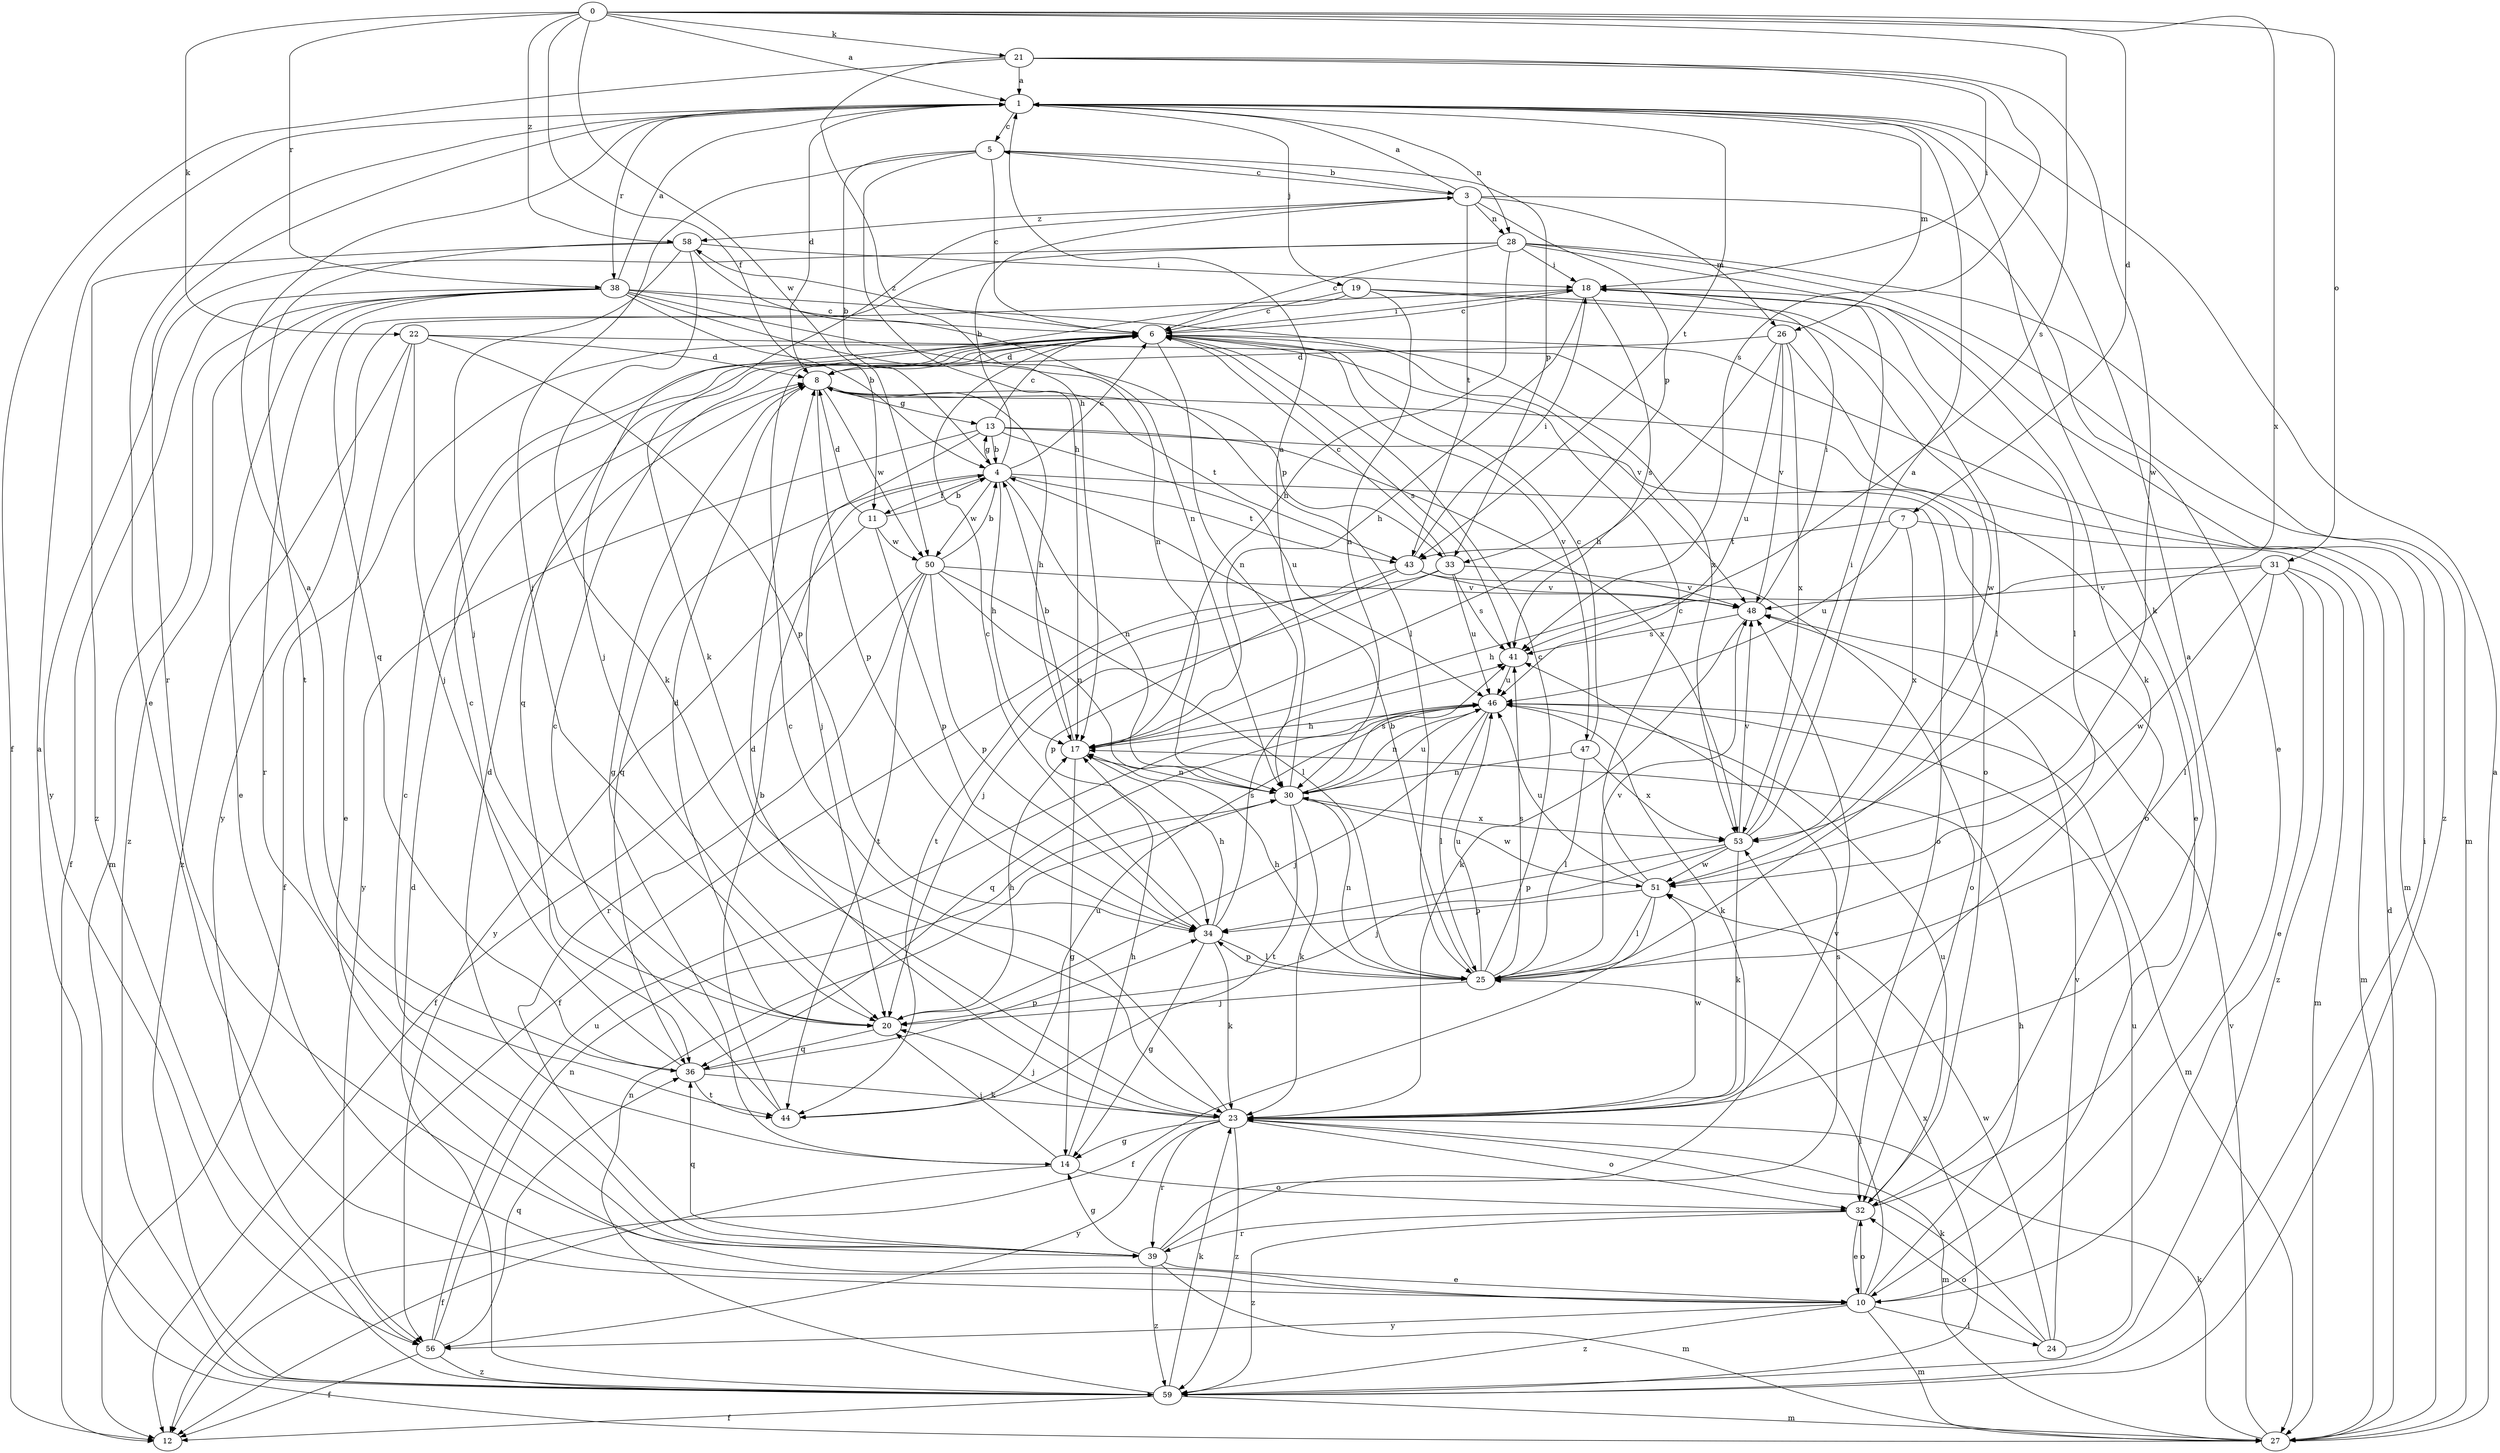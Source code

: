 strict digraph  {
0;
1;
3;
4;
5;
6;
7;
8;
10;
11;
12;
13;
14;
17;
18;
19;
20;
21;
22;
23;
24;
25;
26;
27;
28;
30;
31;
32;
33;
34;
36;
38;
39;
41;
43;
44;
46;
47;
48;
50;
51;
53;
56;
58;
59;
0 -> 1  [label=a];
0 -> 7  [label=d];
0 -> 11  [label=f];
0 -> 21  [label=k];
0 -> 22  [label=k];
0 -> 31  [label=o];
0 -> 38  [label=r];
0 -> 41  [label=s];
0 -> 50  [label=w];
0 -> 53  [label=x];
0 -> 58  [label=z];
1 -> 5  [label=c];
1 -> 8  [label=d];
1 -> 10  [label=e];
1 -> 19  [label=j];
1 -> 23  [label=k];
1 -> 26  [label=m];
1 -> 28  [label=n];
1 -> 38  [label=r];
1 -> 39  [label=r];
1 -> 43  [label=t];
3 -> 1  [label=a];
3 -> 5  [label=c];
3 -> 10  [label=e];
3 -> 23  [label=k];
3 -> 26  [label=m];
3 -> 28  [label=n];
3 -> 33  [label=p];
3 -> 43  [label=t];
3 -> 58  [label=z];
4 -> 3  [label=b];
4 -> 6  [label=c];
4 -> 11  [label=f];
4 -> 13  [label=g];
4 -> 17  [label=h];
4 -> 30  [label=n];
4 -> 32  [label=o];
4 -> 36  [label=q];
4 -> 43  [label=t];
4 -> 50  [label=w];
5 -> 3  [label=b];
5 -> 4  [label=b];
5 -> 6  [label=c];
5 -> 17  [label=h];
5 -> 20  [label=j];
5 -> 33  [label=p];
6 -> 8  [label=d];
6 -> 12  [label=f];
6 -> 18  [label=i];
6 -> 27  [label=m];
6 -> 30  [label=n];
6 -> 36  [label=q];
6 -> 41  [label=s];
6 -> 47  [label=v];
6 -> 48  [label=v];
6 -> 58  [label=z];
7 -> 27  [label=m];
7 -> 43  [label=t];
7 -> 46  [label=u];
7 -> 53  [label=x];
8 -> 13  [label=g];
8 -> 14  [label=g];
8 -> 17  [label=h];
8 -> 33  [label=p];
8 -> 34  [label=p];
8 -> 43  [label=t];
8 -> 50  [label=w];
10 -> 17  [label=h];
10 -> 24  [label=l];
10 -> 25  [label=l];
10 -> 27  [label=m];
10 -> 32  [label=o];
10 -> 56  [label=y];
10 -> 59  [label=z];
11 -> 4  [label=b];
11 -> 8  [label=d];
11 -> 34  [label=p];
11 -> 50  [label=w];
11 -> 56  [label=y];
13 -> 4  [label=b];
13 -> 6  [label=c];
13 -> 20  [label=j];
13 -> 32  [label=o];
13 -> 46  [label=u];
13 -> 53  [label=x];
13 -> 56  [label=y];
14 -> 8  [label=d];
14 -> 12  [label=f];
14 -> 17  [label=h];
14 -> 20  [label=j];
14 -> 32  [label=o];
17 -> 4  [label=b];
17 -> 14  [label=g];
17 -> 30  [label=n];
18 -> 6  [label=c];
18 -> 17  [label=h];
18 -> 25  [label=l];
18 -> 41  [label=s];
18 -> 56  [label=y];
19 -> 6  [label=c];
19 -> 20  [label=j];
19 -> 25  [label=l];
19 -> 30  [label=n];
19 -> 51  [label=w];
20 -> 8  [label=d];
20 -> 17  [label=h];
20 -> 36  [label=q];
21 -> 1  [label=a];
21 -> 12  [label=f];
21 -> 17  [label=h];
21 -> 18  [label=i];
21 -> 41  [label=s];
21 -> 51  [label=w];
22 -> 8  [label=d];
22 -> 10  [label=e];
22 -> 20  [label=j];
22 -> 32  [label=o];
22 -> 34  [label=p];
22 -> 59  [label=z];
23 -> 6  [label=c];
23 -> 8  [label=d];
23 -> 14  [label=g];
23 -> 20  [label=j];
23 -> 27  [label=m];
23 -> 32  [label=o];
23 -> 39  [label=r];
23 -> 51  [label=w];
23 -> 56  [label=y];
23 -> 59  [label=z];
24 -> 23  [label=k];
24 -> 32  [label=o];
24 -> 46  [label=u];
24 -> 48  [label=v];
24 -> 51  [label=w];
25 -> 4  [label=b];
25 -> 6  [label=c];
25 -> 17  [label=h];
25 -> 20  [label=j];
25 -> 30  [label=n];
25 -> 34  [label=p];
25 -> 41  [label=s];
25 -> 46  [label=u];
25 -> 48  [label=v];
26 -> 8  [label=d];
26 -> 10  [label=e];
26 -> 17  [label=h];
26 -> 46  [label=u];
26 -> 48  [label=v];
26 -> 53  [label=x];
27 -> 1  [label=a];
27 -> 8  [label=d];
27 -> 23  [label=k];
27 -> 48  [label=v];
28 -> 6  [label=c];
28 -> 17  [label=h];
28 -> 18  [label=i];
28 -> 23  [label=k];
28 -> 27  [label=m];
28 -> 36  [label=q];
28 -> 56  [label=y];
28 -> 59  [label=z];
30 -> 1  [label=a];
30 -> 23  [label=k];
30 -> 41  [label=s];
30 -> 44  [label=t];
30 -> 46  [label=u];
30 -> 51  [label=w];
30 -> 53  [label=x];
31 -> 10  [label=e];
31 -> 17  [label=h];
31 -> 25  [label=l];
31 -> 27  [label=m];
31 -> 48  [label=v];
31 -> 51  [label=w];
31 -> 59  [label=z];
32 -> 1  [label=a];
32 -> 10  [label=e];
32 -> 39  [label=r];
32 -> 46  [label=u];
32 -> 59  [label=z];
33 -> 6  [label=c];
33 -> 12  [label=f];
33 -> 20  [label=j];
33 -> 41  [label=s];
33 -> 46  [label=u];
33 -> 48  [label=v];
34 -> 6  [label=c];
34 -> 14  [label=g];
34 -> 17  [label=h];
34 -> 23  [label=k];
34 -> 25  [label=l];
34 -> 41  [label=s];
36 -> 1  [label=a];
36 -> 6  [label=c];
36 -> 23  [label=k];
36 -> 34  [label=p];
36 -> 44  [label=t];
38 -> 1  [label=a];
38 -> 4  [label=b];
38 -> 6  [label=c];
38 -> 10  [label=e];
38 -> 12  [label=f];
38 -> 25  [label=l];
38 -> 27  [label=m];
38 -> 30  [label=n];
38 -> 39  [label=r];
38 -> 53  [label=x];
38 -> 59  [label=z];
39 -> 6  [label=c];
39 -> 10  [label=e];
39 -> 14  [label=g];
39 -> 27  [label=m];
39 -> 36  [label=q];
39 -> 41  [label=s];
39 -> 48  [label=v];
39 -> 59  [label=z];
41 -> 46  [label=u];
43 -> 18  [label=i];
43 -> 32  [label=o];
43 -> 34  [label=p];
43 -> 44  [label=t];
43 -> 48  [label=v];
44 -> 4  [label=b];
44 -> 6  [label=c];
44 -> 46  [label=u];
46 -> 17  [label=h];
46 -> 20  [label=j];
46 -> 23  [label=k];
46 -> 25  [label=l];
46 -> 27  [label=m];
46 -> 30  [label=n];
46 -> 36  [label=q];
47 -> 6  [label=c];
47 -> 25  [label=l];
47 -> 30  [label=n];
47 -> 53  [label=x];
48 -> 18  [label=i];
48 -> 23  [label=k];
48 -> 41  [label=s];
50 -> 4  [label=b];
50 -> 12  [label=f];
50 -> 25  [label=l];
50 -> 30  [label=n];
50 -> 34  [label=p];
50 -> 39  [label=r];
50 -> 44  [label=t];
50 -> 48  [label=v];
51 -> 6  [label=c];
51 -> 12  [label=f];
51 -> 25  [label=l];
51 -> 34  [label=p];
51 -> 46  [label=u];
53 -> 1  [label=a];
53 -> 18  [label=i];
53 -> 20  [label=j];
53 -> 23  [label=k];
53 -> 34  [label=p];
53 -> 48  [label=v];
53 -> 51  [label=w];
56 -> 12  [label=f];
56 -> 30  [label=n];
56 -> 36  [label=q];
56 -> 46  [label=u];
56 -> 59  [label=z];
58 -> 18  [label=i];
58 -> 20  [label=j];
58 -> 23  [label=k];
58 -> 30  [label=n];
58 -> 44  [label=t];
58 -> 59  [label=z];
59 -> 1  [label=a];
59 -> 8  [label=d];
59 -> 12  [label=f];
59 -> 18  [label=i];
59 -> 23  [label=k];
59 -> 27  [label=m];
59 -> 30  [label=n];
59 -> 53  [label=x];
}

